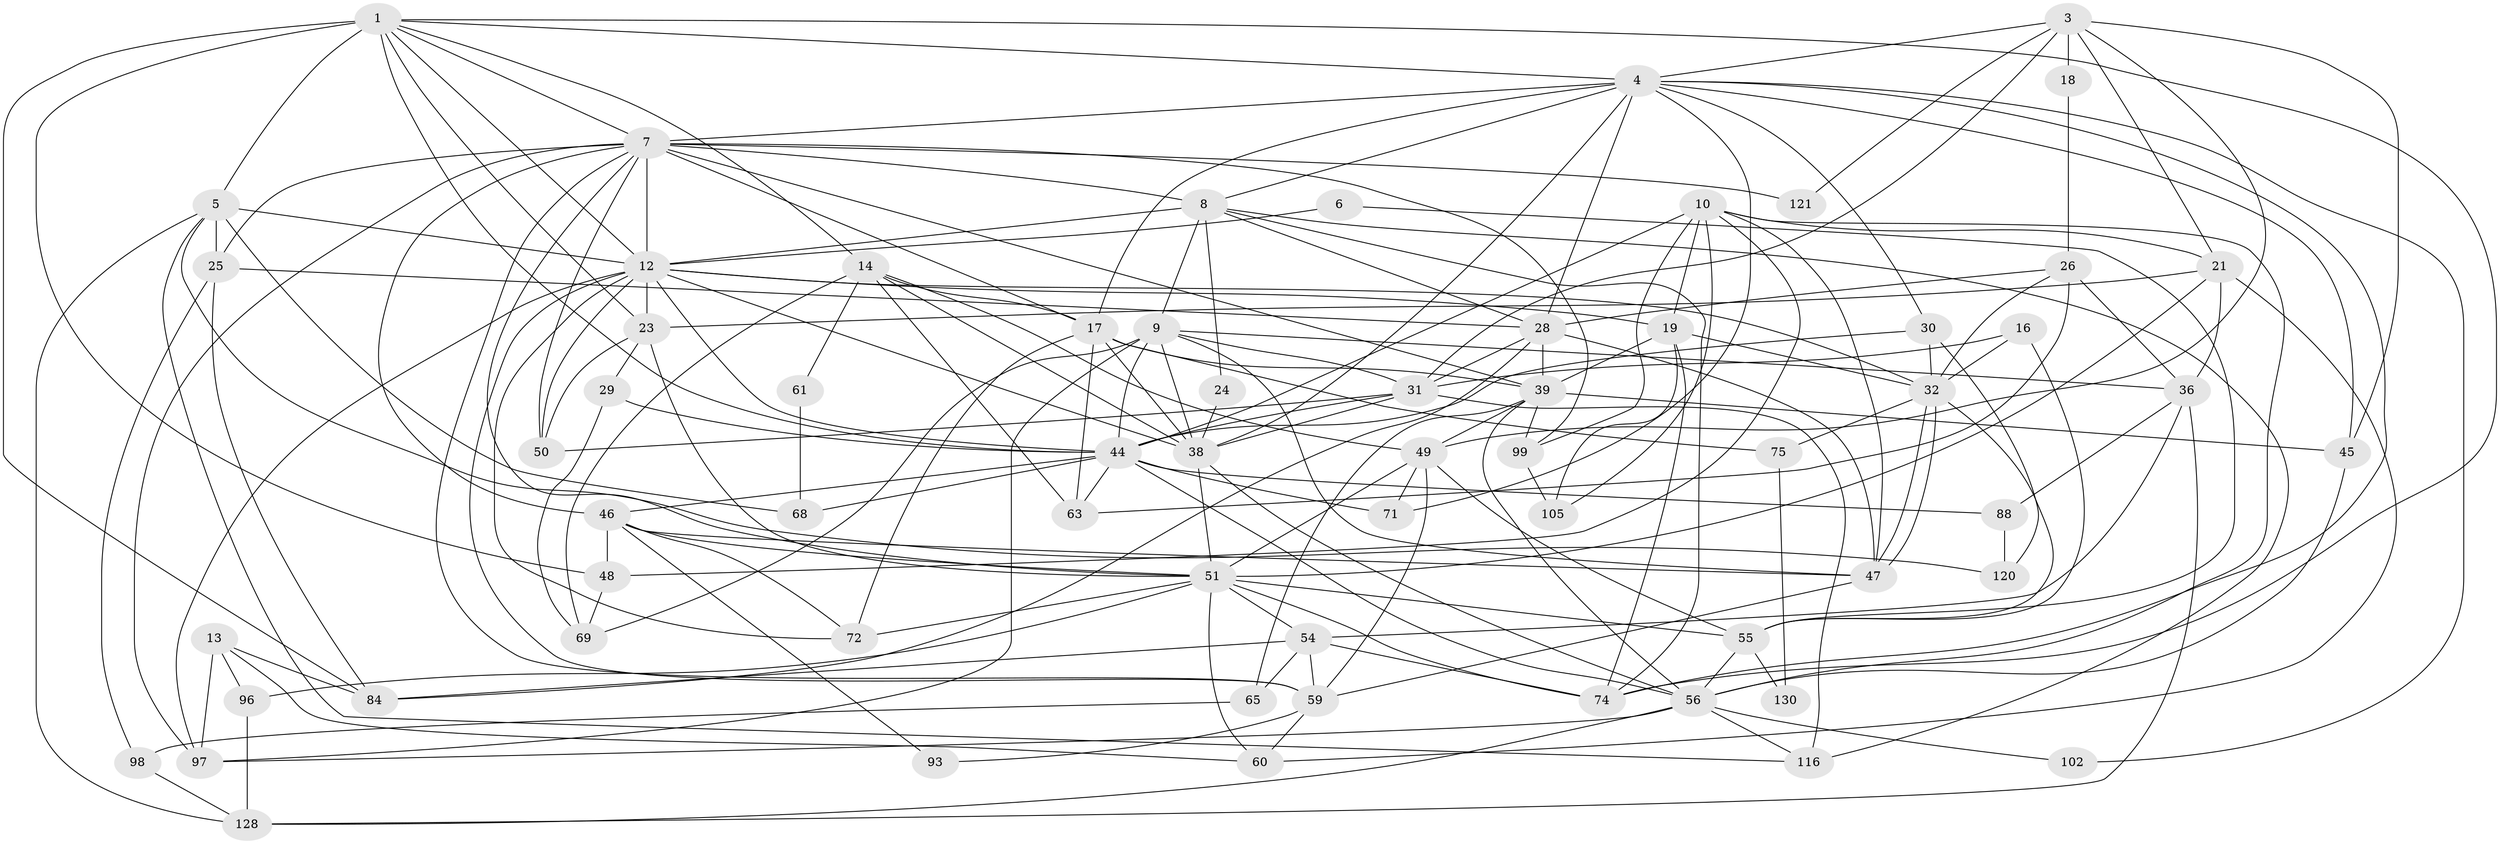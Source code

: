// original degree distribution, {3: 0.26717557251908397, 4: 0.29770992366412213, 7: 0.030534351145038167, 5: 0.1450381679389313, 2: 0.13740458015267176, 8: 0.030534351145038167, 6: 0.0916030534351145}
// Generated by graph-tools (version 1.1) at 2025/15/03/09/25 04:15:07]
// undirected, 65 vertices, 185 edges
graph export_dot {
graph [start="1"]
  node [color=gray90,style=filled];
  1 [super="+2"];
  3;
  4 [super="+43+11+27"];
  5 [super="+95"];
  6;
  7 [super="+90+126"];
  8 [super="+15+123"];
  9 [super="+127+33+22"];
  10 [super="+35+66"];
  12 [super="+109+34+100+64+92+37"];
  13 [super="+104"];
  14 [super="+122"];
  16 [super="+113"];
  17 [super="+106"];
  18;
  19 [super="+20"];
  21 [super="+79"];
  23 [super="+87+125"];
  24;
  25 [super="+42"];
  26;
  28 [super="+107+62"];
  29 [super="+41"];
  30;
  31 [super="+80"];
  32 [super="+86+82"];
  36 [super="+94"];
  38 [super="+110+83"];
  39 [super="+77+40"];
  44 [super="+119+89+58"];
  45;
  46 [super="+67"];
  47 [super="+78"];
  48;
  49 [super="+131+57"];
  50;
  51 [super="+76+52"];
  54;
  55 [super="+101"];
  56 [super="+124+73+103+70"];
  59 [super="+85"];
  60;
  61;
  63;
  65;
  68;
  69;
  71 [super="+108"];
  72;
  74 [super="+112"];
  75;
  84;
  88;
  93;
  96;
  97 [super="+114+115"];
  98;
  99;
  102;
  105;
  116;
  120;
  121;
  128;
  130;
  1 -- 48;
  1 -- 12;
  1 -- 4;
  1 -- 5;
  1 -- 7;
  1 -- 74;
  1 -- 44;
  1 -- 14;
  1 -- 84;
  1 -- 23;
  3 -- 45;
  3 -- 18;
  3 -- 31;
  3 -- 121;
  3 -- 49;
  3 -- 4;
  3 -- 21;
  4 -- 71;
  4 -- 74;
  4 -- 7;
  4 -- 45;
  4 -- 17;
  4 -- 30;
  4 -- 102;
  4 -- 38;
  4 -- 28;
  4 -- 8;
  5 -- 68;
  5 -- 128;
  5 -- 116;
  5 -- 120;
  5 -- 25;
  5 -- 12;
  6 -- 55;
  6 -- 12;
  7 -- 25;
  7 -- 50;
  7 -- 59;
  7 -- 8;
  7 -- 99;
  7 -- 46;
  7 -- 17 [weight=2];
  7 -- 121;
  7 -- 51;
  7 -- 39;
  7 -- 97;
  7 -- 12;
  8 -- 116;
  8 -- 24;
  8 -- 28;
  8 -- 9;
  8 -- 74;
  8 -- 12 [weight=2];
  9 -- 69;
  9 -- 47;
  9 -- 36;
  9 -- 31;
  9 -- 44;
  9 -- 38 [weight=2];
  9 -- 97;
  10 -- 19;
  10 -- 99;
  10 -- 48;
  10 -- 105;
  10 -- 47;
  10 -- 44;
  10 -- 21;
  10 -- 56;
  12 -- 50;
  12 -- 23 [weight=2];
  12 -- 44;
  12 -- 32;
  12 -- 19;
  12 -- 38;
  12 -- 59;
  12 -- 97;
  12 -- 72;
  13 -- 84;
  13 -- 96;
  13 -- 60;
  13 -- 97;
  14 -- 69;
  14 -- 49;
  14 -- 61;
  14 -- 63;
  14 -- 17;
  14 -- 38;
  16 -- 55;
  16 -- 31;
  16 -- 32;
  17 -- 72;
  17 -- 75;
  17 -- 63;
  17 -- 39;
  17 -- 38;
  18 -- 26;
  19 -- 105;
  19 -- 74;
  19 -- 32;
  19 -- 39;
  21 -- 60;
  21 -- 23;
  21 -- 51;
  21 -- 36;
  23 -- 50;
  23 -- 29;
  23 -- 51;
  24 -- 38;
  25 -- 98;
  25 -- 84;
  25 -- 28;
  26 -- 63;
  26 -- 36;
  26 -- 32;
  26 -- 28;
  28 -- 39;
  28 -- 31;
  28 -- 47 [weight=2];
  28 -- 84;
  29 -- 69;
  29 -- 44;
  30 -- 120;
  30 -- 44;
  30 -- 32;
  31 -- 116;
  31 -- 50;
  31 -- 38;
  31 -- 44;
  32 -- 47;
  32 -- 47;
  32 -- 75;
  32 -- 55;
  36 -- 128;
  36 -- 88;
  36 -- 54;
  38 -- 56;
  38 -- 51;
  39 -- 45;
  39 -- 99;
  39 -- 65;
  39 -- 49;
  39 -- 56;
  44 -- 68;
  44 -- 63;
  44 -- 46;
  44 -- 88;
  44 -- 56;
  44 -- 71 [weight=2];
  45 -- 56;
  46 -- 48;
  46 -- 51;
  46 -- 72;
  46 -- 93;
  46 -- 47;
  47 -- 59;
  48 -- 69;
  49 -- 71;
  49 -- 51 [weight=2];
  49 -- 55;
  49 -- 59;
  51 -- 72;
  51 -- 96;
  51 -- 54;
  51 -- 74;
  51 -- 60;
  51 -- 55;
  54 -- 65;
  54 -- 84;
  54 -- 74;
  54 -- 59;
  55 -- 56;
  55 -- 130;
  56 -- 102;
  56 -- 128;
  56 -- 97;
  56 -- 116;
  59 -- 60;
  59 -- 93;
  61 -- 68;
  65 -- 98;
  75 -- 130;
  88 -- 120;
  96 -- 128;
  98 -- 128;
  99 -- 105;
}
